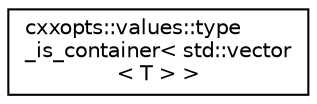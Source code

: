 digraph "Graphical Class Hierarchy"
{
 // LATEX_PDF_SIZE
  edge [fontname="Helvetica",fontsize="10",labelfontname="Helvetica",labelfontsize="10"];
  node [fontname="Helvetica",fontsize="10",shape=record];
  rankdir="LR";
  Node0 [label="cxxopts::values::type\l_is_container\< std::vector\l\< T \> \>",height=0.2,width=0.4,color="black", fillcolor="white", style="filled",URL="$structcxxopts_1_1values_1_1type__is__container_3_01std_1_1vector_3_01_t_01_4_01_4.html",tooltip=" "];
}
